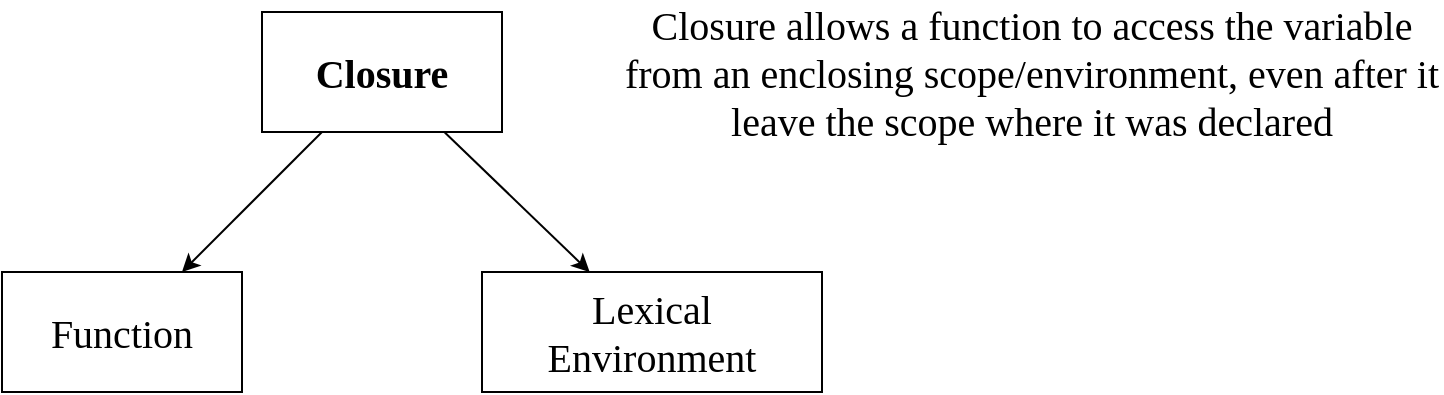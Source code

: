 <mxfile version="17.1.2" type="github">
  <diagram id="x707g6Yf8RZFd1TnT3co" name="Closure">
    <mxGraphModel dx="1108" dy="635" grid="1" gridSize="10" guides="1" tooltips="1" connect="1" arrows="1" fold="1" page="1" pageScale="1" pageWidth="1700" pageHeight="1100" math="0" shadow="0">
      <root>
        <mxCell id="0" />
        <mxCell id="1" parent="0" />
        <mxCell id="VP9L092tS3HKr_LZldHY-2" value="Function" style="rounded=0;whiteSpace=wrap;html=1;fontFamily=Comfortaa;fontSource=https%3A%2F%2Ffonts.googleapis.com%2Fcss%3Ffamily%3DComfortaa;fontSize=20;" vertex="1" parent="1">
          <mxGeometry x="210" y="250" width="120" height="60" as="geometry" />
        </mxCell>
        <mxCell id="VP9L092tS3HKr_LZldHY-3" value="Lexical Environment" style="rounded=0;whiteSpace=wrap;html=1;fontFamily=Comfortaa;fontSource=https%3A%2F%2Ffonts.googleapis.com%2Fcss%3Ffamily%3DComfortaa;fontSize=20;" vertex="1" parent="1">
          <mxGeometry x="450" y="250" width="170" height="60" as="geometry" />
        </mxCell>
        <mxCell id="VP9L092tS3HKr_LZldHY-6" style="rounded=0;orthogonalLoop=1;jettySize=auto;html=1;fontFamily=Comfortaa;fontSource=https%3A%2F%2Ffonts.googleapis.com%2Fcss%3Ffamily%3DComfortaa;fontSize=20;" edge="1" parent="1" source="VP9L092tS3HKr_LZldHY-5" target="VP9L092tS3HKr_LZldHY-2">
          <mxGeometry relative="1" as="geometry" />
        </mxCell>
        <mxCell id="VP9L092tS3HKr_LZldHY-8" style="rounded=0;orthogonalLoop=1;jettySize=auto;html=1;fontFamily=Comfortaa;fontSource=https%3A%2F%2Ffonts.googleapis.com%2Fcss%3Ffamily%3DComfortaa;fontSize=20;" edge="1" parent="1" source="VP9L092tS3HKr_LZldHY-5" target="VP9L092tS3HKr_LZldHY-3">
          <mxGeometry relative="1" as="geometry" />
        </mxCell>
        <mxCell id="VP9L092tS3HKr_LZldHY-5" value="Closure" style="rounded=0;whiteSpace=wrap;html=1;fontFamily=Comfortaa;fontSource=https%3A%2F%2Ffonts.googleapis.com%2Fcss%3Ffamily%3DComfortaa;fontSize=20;fontStyle=1" vertex="1" parent="1">
          <mxGeometry x="340" y="120" width="120" height="60" as="geometry" />
        </mxCell>
        <mxCell id="VP9L092tS3HKr_LZldHY-9" value="Closure allows a function to access the variable from an enclosing scope/environment, even after it leave the scope where it was declared" style="text;html=1;strokeColor=none;fillColor=none;align=center;verticalAlign=middle;whiteSpace=wrap;rounded=0;fontFamily=Comfortaa;fontSource=https%3A%2F%2Ffonts.googleapis.com%2Fcss%3Ffamily%3DComfortaa;fontSize=20;" vertex="1" parent="1">
          <mxGeometry x="520" y="135" width="410" height="30" as="geometry" />
        </mxCell>
      </root>
    </mxGraphModel>
  </diagram>
</mxfile>
